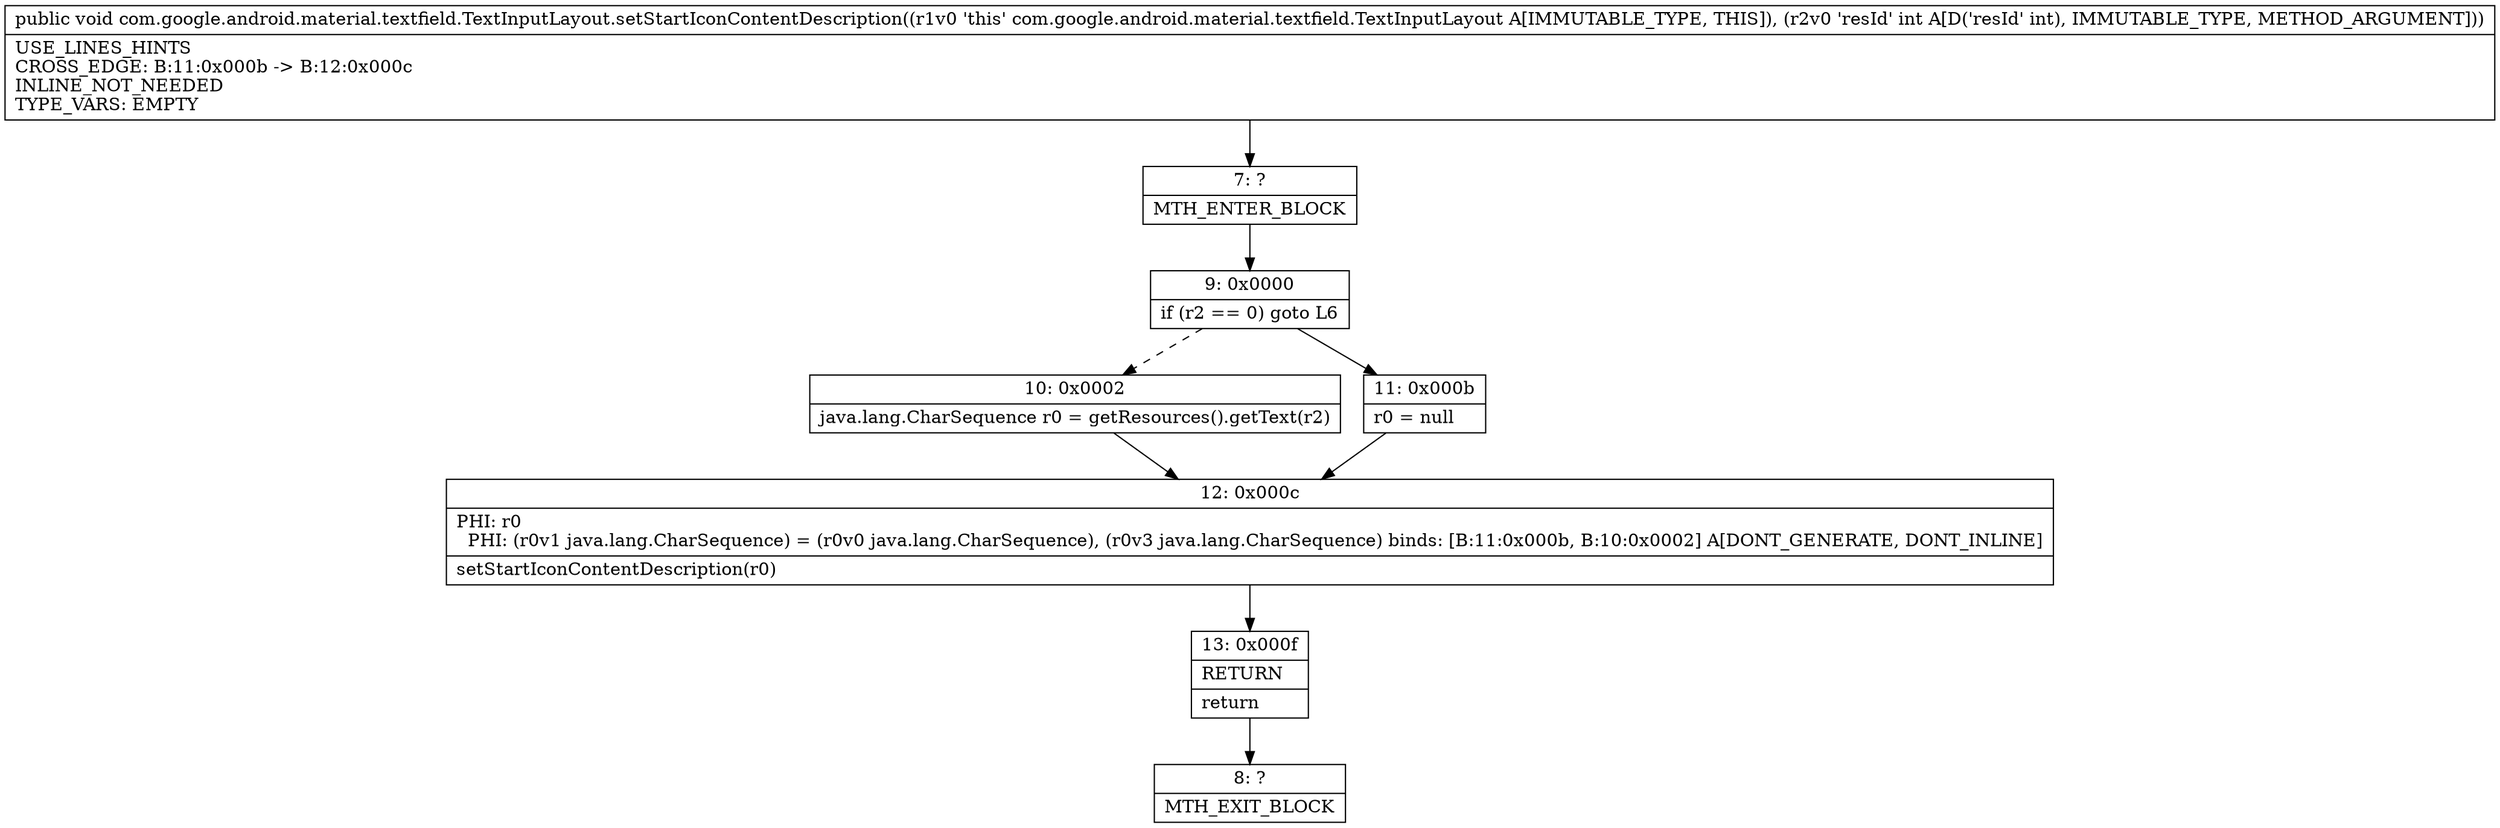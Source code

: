 digraph "CFG forcom.google.android.material.textfield.TextInputLayout.setStartIconContentDescription(I)V" {
Node_7 [shape=record,label="{7\:\ ?|MTH_ENTER_BLOCK\l}"];
Node_9 [shape=record,label="{9\:\ 0x0000|if (r2 == 0) goto L6\l}"];
Node_10 [shape=record,label="{10\:\ 0x0002|java.lang.CharSequence r0 = getResources().getText(r2)\l}"];
Node_12 [shape=record,label="{12\:\ 0x000c|PHI: r0 \l  PHI: (r0v1 java.lang.CharSequence) = (r0v0 java.lang.CharSequence), (r0v3 java.lang.CharSequence) binds: [B:11:0x000b, B:10:0x0002] A[DONT_GENERATE, DONT_INLINE]\l|setStartIconContentDescription(r0)\l}"];
Node_13 [shape=record,label="{13\:\ 0x000f|RETURN\l|return\l}"];
Node_8 [shape=record,label="{8\:\ ?|MTH_EXIT_BLOCK\l}"];
Node_11 [shape=record,label="{11\:\ 0x000b|r0 = null\l}"];
MethodNode[shape=record,label="{public void com.google.android.material.textfield.TextInputLayout.setStartIconContentDescription((r1v0 'this' com.google.android.material.textfield.TextInputLayout A[IMMUTABLE_TYPE, THIS]), (r2v0 'resId' int A[D('resId' int), IMMUTABLE_TYPE, METHOD_ARGUMENT]))  | USE_LINES_HINTS\lCROSS_EDGE: B:11:0x000b \-\> B:12:0x000c\lINLINE_NOT_NEEDED\lTYPE_VARS: EMPTY\l}"];
MethodNode -> Node_7;Node_7 -> Node_9;
Node_9 -> Node_10[style=dashed];
Node_9 -> Node_11;
Node_10 -> Node_12;
Node_12 -> Node_13;
Node_13 -> Node_8;
Node_11 -> Node_12;
}

